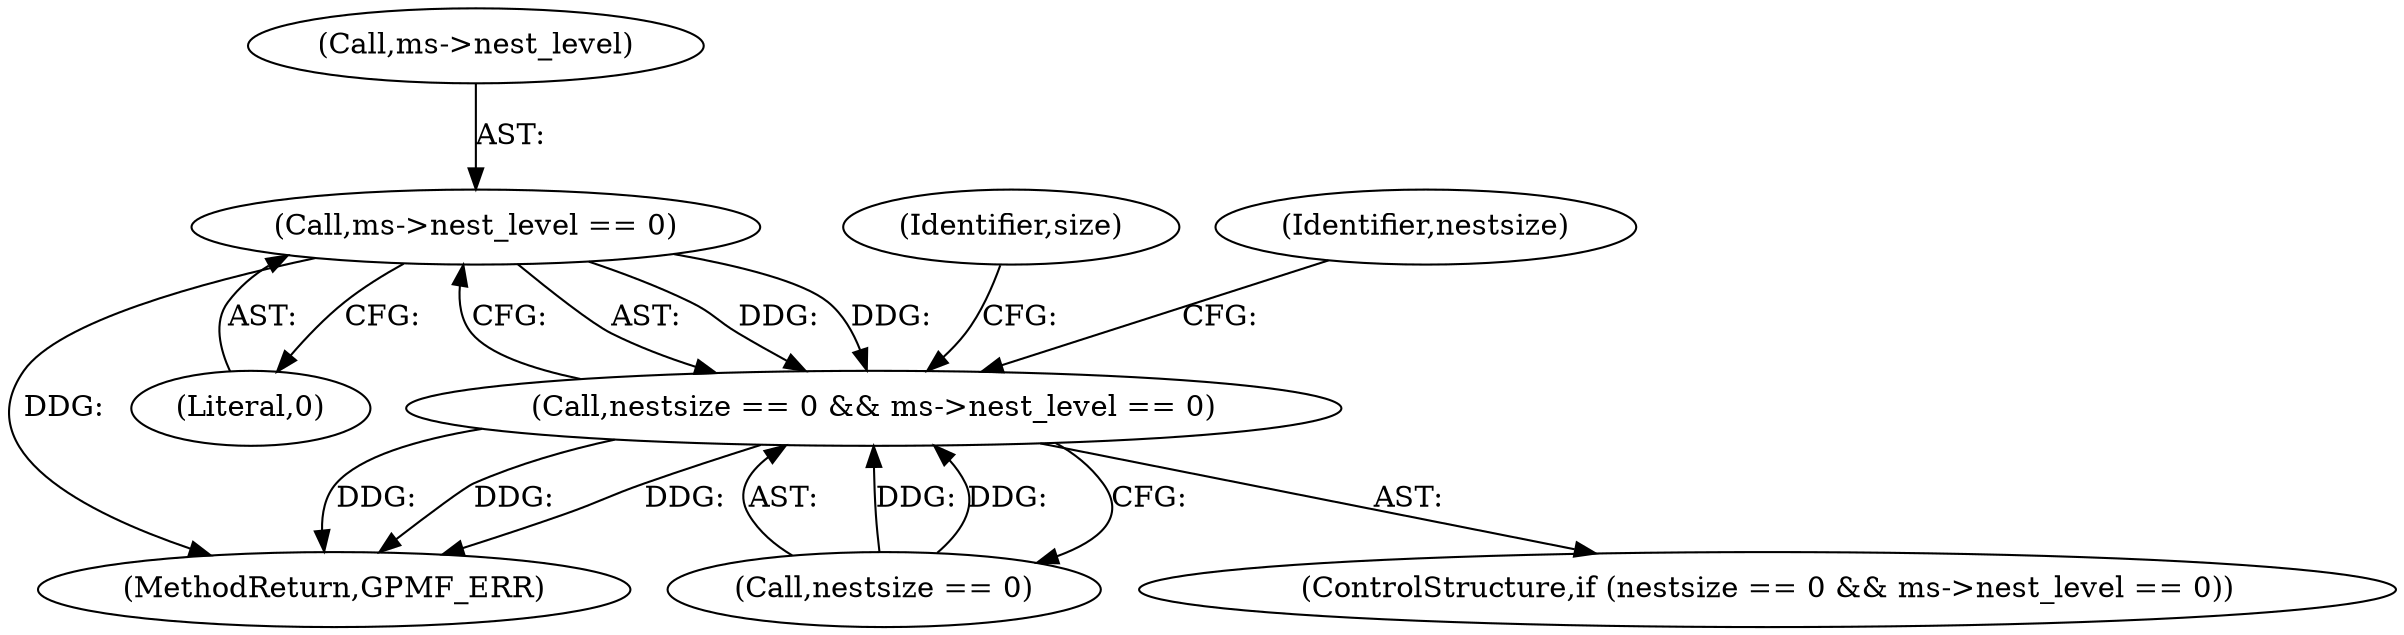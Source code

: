 digraph "0_gpmf-parser_341f12cd5b97ab419e53853ca00176457c9f1681@pointer" {
"1000125" [label="(Call,ms->nest_level == 0)"];
"1000121" [label="(Call,nestsize == 0 && ms->nest_level == 0)"];
"1000126" [label="(Call,ms->nest_level)"];
"1000138" [label="(Identifier,size)"];
"1000129" [label="(Literal,0)"];
"1000131" [label="(Identifier,nestsize)"];
"1000120" [label="(ControlStructure,if (nestsize == 0 && ms->nest_level == 0))"];
"1000125" [label="(Call,ms->nest_level == 0)"];
"1000121" [label="(Call,nestsize == 0 && ms->nest_level == 0)"];
"1000145" [label="(MethodReturn,GPMF_ERR)"];
"1000122" [label="(Call,nestsize == 0)"];
"1000125" -> "1000121"  [label="AST: "];
"1000125" -> "1000129"  [label="CFG: "];
"1000126" -> "1000125"  [label="AST: "];
"1000129" -> "1000125"  [label="AST: "];
"1000121" -> "1000125"  [label="CFG: "];
"1000125" -> "1000145"  [label="DDG: "];
"1000125" -> "1000121"  [label="DDG: "];
"1000125" -> "1000121"  [label="DDG: "];
"1000121" -> "1000120"  [label="AST: "];
"1000121" -> "1000122"  [label="CFG: "];
"1000122" -> "1000121"  [label="AST: "];
"1000131" -> "1000121"  [label="CFG: "];
"1000138" -> "1000121"  [label="CFG: "];
"1000121" -> "1000145"  [label="DDG: "];
"1000121" -> "1000145"  [label="DDG: "];
"1000121" -> "1000145"  [label="DDG: "];
"1000122" -> "1000121"  [label="DDG: "];
"1000122" -> "1000121"  [label="DDG: "];
}

